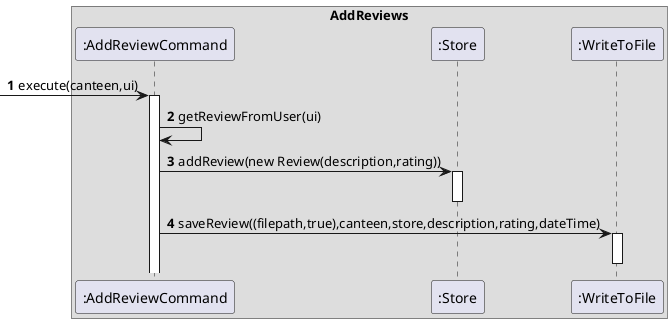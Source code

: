 @startuml
'https://plantuml.com/sequence-diagram

autonumber
box AddReviews

-> ":AddReviewCommand" : execute(canteen,ui)
activate ":AddReviewCommand"
":AddReviewCommand" -> ":AddReviewCommand" : getReviewFromUser(ui)
":AddReviewCommand" -> ":Store" : addReview(new Review(description,rating))
activate ":Store"
deactivate ":Store"
":AddReviewCommand" -> ":WriteToFile" : saveReview((filepath,true),canteen,store,description,rating,dateTime)
activate ":WriteToFile"
deactivate ":WriteToFile"
@enduml